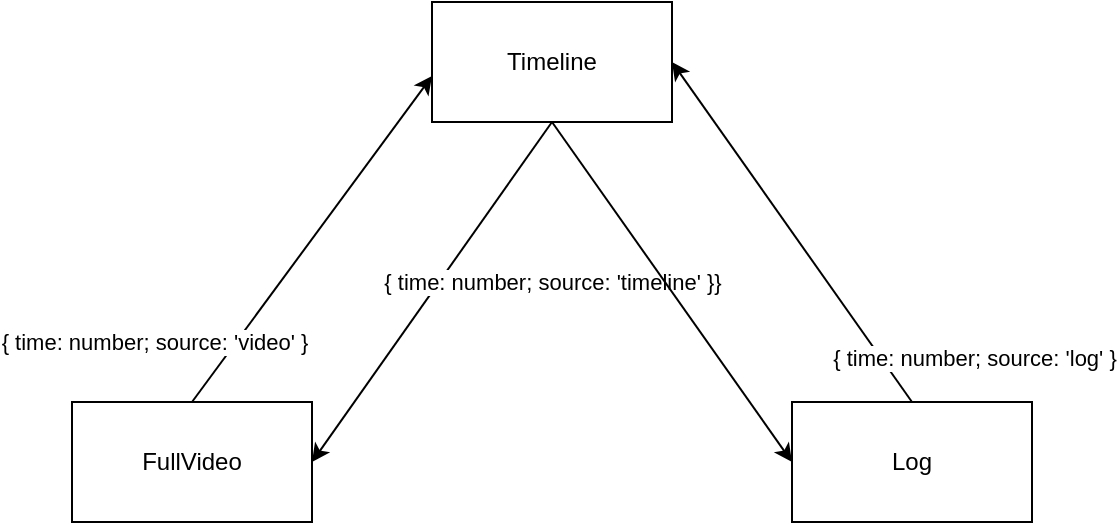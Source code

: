 <mxfile version="16.6.2" type="github">
  <diagram id="WPEv7_fQMqJkbkxtA6RX" name="Page-1">
    <mxGraphModel dx="1357" dy="805" grid="1" gridSize="10" guides="1" tooltips="1" connect="1" arrows="1" fold="1" page="1" pageScale="1" pageWidth="827" pageHeight="1169" math="0" shadow="0">
      <root>
        <mxCell id="0" />
        <mxCell id="1" parent="0" />
        <mxCell id="QsOgN2Aafq3JMQsIq-xc-1" value="Timeline" style="rounded=0;whiteSpace=wrap;html=1;" vertex="1" parent="1">
          <mxGeometry x="340" y="160" width="120" height="60" as="geometry" />
        </mxCell>
        <mxCell id="QsOgN2Aafq3JMQsIq-xc-2" value="FullVideo" style="rounded=0;whiteSpace=wrap;html=1;" vertex="1" parent="1">
          <mxGeometry x="160" y="360" width="120" height="60" as="geometry" />
        </mxCell>
        <mxCell id="QsOgN2Aafq3JMQsIq-xc-3" value="Log" style="rounded=0;whiteSpace=wrap;html=1;" vertex="1" parent="1">
          <mxGeometry x="520" y="360" width="120" height="60" as="geometry" />
        </mxCell>
        <mxCell id="QsOgN2Aafq3JMQsIq-xc-4" value="" style="endArrow=classic;html=1;rounded=0;exitX=0.5;exitY=0;exitDx=0;exitDy=0;entryX=0;entryY=0.617;entryDx=0;entryDy=0;entryPerimeter=0;" edge="1" parent="1" source="QsOgN2Aafq3JMQsIq-xc-2" target="QsOgN2Aafq3JMQsIq-xc-1">
          <mxGeometry width="50" height="50" relative="1" as="geometry">
            <mxPoint x="300" y="440" as="sourcePoint" />
            <mxPoint x="350" y="390" as="targetPoint" />
          </mxGeometry>
        </mxCell>
        <mxCell id="QsOgN2Aafq3JMQsIq-xc-5" value="{&amp;nbsp;time: number; source: &#39;video&#39; }" style="edgeLabel;html=1;align=center;verticalAlign=middle;resizable=0;points=[];" vertex="1" connectable="0" parent="QsOgN2Aafq3JMQsIq-xc-4">
          <mxGeometry x="-0.276" relative="1" as="geometry">
            <mxPoint x="-63" y="29" as="offset" />
          </mxGeometry>
        </mxCell>
        <mxCell id="QsOgN2Aafq3JMQsIq-xc-6" value="" style="endArrow=classic;html=1;rounded=0;exitX=0.5;exitY=1;exitDx=0;exitDy=0;entryX=1;entryY=0.5;entryDx=0;entryDy=0;" edge="1" parent="1" source="QsOgN2Aafq3JMQsIq-xc-1" target="QsOgN2Aafq3JMQsIq-xc-2">
          <mxGeometry width="50" height="50" relative="1" as="geometry">
            <mxPoint x="300" y="440" as="sourcePoint" />
            <mxPoint x="350" y="390" as="targetPoint" />
          </mxGeometry>
        </mxCell>
        <mxCell id="QsOgN2Aafq3JMQsIq-xc-7" value="{ time: number; source: &#39;timeline&#39; }}" style="edgeLabel;html=1;align=center;verticalAlign=middle;resizable=0;points=[];" vertex="1" connectable="0" parent="QsOgN2Aafq3JMQsIq-xc-6">
          <mxGeometry x="-0.117" relative="1" as="geometry">
            <mxPoint x="53" y="5" as="offset" />
          </mxGeometry>
        </mxCell>
        <mxCell id="QsOgN2Aafq3JMQsIq-xc-8" value="" style="endArrow=classic;html=1;rounded=0;entryX=0;entryY=0.5;entryDx=0;entryDy=0;exitX=0.5;exitY=1;exitDx=0;exitDy=0;" edge="1" parent="1" source="QsOgN2Aafq3JMQsIq-xc-1" target="QsOgN2Aafq3JMQsIq-xc-3">
          <mxGeometry width="50" height="50" relative="1" as="geometry">
            <mxPoint x="410" y="230" as="sourcePoint" />
            <mxPoint x="490" y="290" as="targetPoint" />
          </mxGeometry>
        </mxCell>
        <mxCell id="QsOgN2Aafq3JMQsIq-xc-9" value="" style="endArrow=classic;html=1;rounded=0;exitX=0.5;exitY=0;exitDx=0;exitDy=0;entryX=1;entryY=0.5;entryDx=0;entryDy=0;" edge="1" parent="1" source="QsOgN2Aafq3JMQsIq-xc-3" target="QsOgN2Aafq3JMQsIq-xc-1">
          <mxGeometry width="50" height="50" relative="1" as="geometry">
            <mxPoint x="580" y="350" as="sourcePoint" />
            <mxPoint x="630" y="300" as="targetPoint" />
          </mxGeometry>
        </mxCell>
        <mxCell id="QsOgN2Aafq3JMQsIq-xc-10" value="{&amp;nbsp;time: number; source: &#39;log&#39; }" style="edgeLabel;html=1;align=center;verticalAlign=middle;resizable=0;points=[];" vertex="1" connectable="0" parent="QsOgN2Aafq3JMQsIq-xc-9">
          <mxGeometry x="-0.725" y="1" relative="1" as="geometry">
            <mxPoint x="48" as="offset" />
          </mxGeometry>
        </mxCell>
      </root>
    </mxGraphModel>
  </diagram>
</mxfile>
